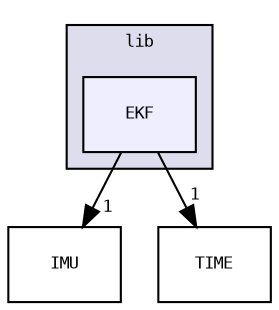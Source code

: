 digraph "lib/EKF" {
  bgcolor=transparent;
  compound=true
  node [ fontsize="8", fontname="DejaVuSansMono"];
  edge [ labelfontsize="8", labelfontname="DejaVuSansMono"];
  subgraph clusterdir_97aefd0d527b934f1d99a682da8fe6a9 {
    graph [ bgcolor="#ddddee", pencolor="black", label="lib" fontname="DejaVuSansMono", fontsize="8", URL="dir_97aefd0d527b934f1d99a682da8fe6a9.html"]
  dir_f81b21074929c51f0f8ec4455f2eeb05 [shape=box, label="EKF", style="filled", fillcolor="#eeeeff", pencolor="black", URL="dir_f81b21074929c51f0f8ec4455f2eeb05.html"];
  }
  dir_3554028ee2797c78c7765098b85f4139 [shape=box label="IMU" URL="dir_3554028ee2797c78c7765098b85f4139.html"];
  dir_6c721e2e855800aadb2bcd35baf8db9a [shape=box label="TIME" URL="dir_6c721e2e855800aadb2bcd35baf8db9a.html"];
  dir_f81b21074929c51f0f8ec4455f2eeb05->dir_3554028ee2797c78c7765098b85f4139 [headlabel="1", labeldistance=1.5 headhref="dir_000001_000002.html"];
  dir_f81b21074929c51f0f8ec4455f2eeb05->dir_6c721e2e855800aadb2bcd35baf8db9a [headlabel="1", labeldistance=1.5 headhref="dir_000001_000004.html"];
}
